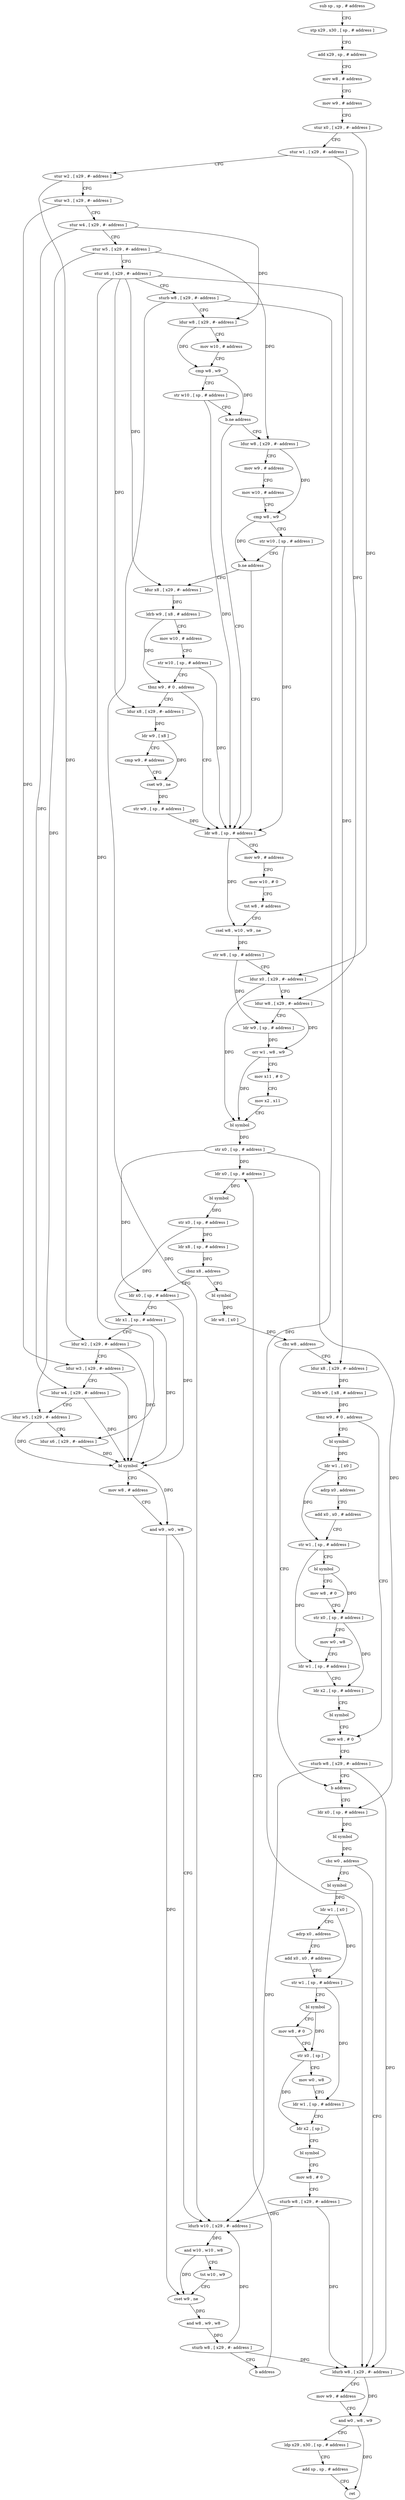 digraph "func" {
"4204956" [label = "sub sp , sp , # address" ]
"4204960" [label = "stp x29 , x30 , [ sp , # address ]" ]
"4204964" [label = "add x29 , sp , # address" ]
"4204968" [label = "mov w8 , # address" ]
"4204972" [label = "mov w9 , # address" ]
"4204976" [label = "stur x0 , [ x29 , #- address ]" ]
"4204980" [label = "stur w1 , [ x29 , #- address ]" ]
"4204984" [label = "stur w2 , [ x29 , #- address ]" ]
"4204988" [label = "stur w3 , [ x29 , #- address ]" ]
"4204992" [label = "stur w4 , [ x29 , #- address ]" ]
"4204996" [label = "stur w5 , [ x29 , #- address ]" ]
"4205000" [label = "stur x6 , [ x29 , #- address ]" ]
"4205004" [label = "sturb w8 , [ x29 , #- address ]" ]
"4205008" [label = "ldur w8 , [ x29 , #- address ]" ]
"4205012" [label = "mov w10 , # address" ]
"4205016" [label = "cmp w8 , w9" ]
"4205020" [label = "str w10 , [ sp , # address ]" ]
"4205024" [label = "b.ne address" ]
"4205092" [label = "ldr w8 , [ sp , # address ]" ]
"4205028" [label = "ldur w8 , [ x29 , #- address ]" ]
"4205096" [label = "mov w9 , # address" ]
"4205100" [label = "mov w10 , # 0" ]
"4205104" [label = "tst w8 , # address" ]
"4205108" [label = "csel w8 , w10 , w9 , ne" ]
"4205112" [label = "str w8 , [ sp , # address ]" ]
"4205116" [label = "ldur x0 , [ x29 , #- address ]" ]
"4205120" [label = "ldur w8 , [ x29 , #- address ]" ]
"4205124" [label = "ldr w9 , [ sp , # address ]" ]
"4205128" [label = "orr w1 , w8 , w9" ]
"4205132" [label = "mov x11 , # 0" ]
"4205136" [label = "mov x2 , x11" ]
"4205140" [label = "bl symbol" ]
"4205144" [label = "str x0 , [ sp , # address ]" ]
"4205148" [label = "ldr x0 , [ sp , # address ]" ]
"4205032" [label = "mov w9 , # address" ]
"4205036" [label = "mov w10 , # address" ]
"4205040" [label = "cmp w8 , w9" ]
"4205044" [label = "str w10 , [ sp , # address ]" ]
"4205048" [label = "b.ne address" ]
"4205052" [label = "ldur x8 , [ x29 , #- address ]" ]
"4205252" [label = "ldr x0 , [ sp , # address ]" ]
"4205256" [label = "ldr x1 , [ sp , # address ]" ]
"4205260" [label = "ldur w2 , [ x29 , #- address ]" ]
"4205264" [label = "ldur w3 , [ x29 , #- address ]" ]
"4205268" [label = "ldur w4 , [ x29 , #- address ]" ]
"4205272" [label = "ldur w5 , [ x29 , #- address ]" ]
"4205276" [label = "ldur x6 , [ x29 , #- address ]" ]
"4205280" [label = "bl symbol" ]
"4205284" [label = "mov w8 , # address" ]
"4205288" [label = "and w9 , w0 , w8" ]
"4205292" [label = "ldurb w10 , [ x29 , #- address ]" ]
"4205296" [label = "and w10 , w10 , w8" ]
"4205300" [label = "tst w10 , w9" ]
"4205304" [label = "cset w9 , ne" ]
"4205308" [label = "and w8 , w9 , w8" ]
"4205312" [label = "sturb w8 , [ x29 , #- address ]" ]
"4205316" [label = "b address" ]
"4205168" [label = "bl symbol" ]
"4205172" [label = "ldr w8 , [ x0 ]" ]
"4205176" [label = "cbz w8 , address" ]
"4205248" [label = "b address" ]
"4205180" [label = "ldur x8 , [ x29 , #- address ]" ]
"4205056" [label = "ldrb w9 , [ x8 , # address ]" ]
"4205060" [label = "mov w10 , # address" ]
"4205064" [label = "str w10 , [ sp , # address ]" ]
"4205068" [label = "tbnz w9 , # 0 , address" ]
"4205072" [label = "ldur x8 , [ x29 , #- address ]" ]
"4205152" [label = "bl symbol" ]
"4205156" [label = "str x0 , [ sp , # address ]" ]
"4205160" [label = "ldr x8 , [ sp , # address ]" ]
"4205164" [label = "cbnz x8 , address" ]
"4205320" [label = "ldr x0 , [ sp , # address ]" ]
"4205184" [label = "ldrb w9 , [ x8 , # address ]" ]
"4205188" [label = "tbnz w9 , # 0 , address" ]
"4205240" [label = "mov w8 , # 0" ]
"4205192" [label = "bl symbol" ]
"4205076" [label = "ldr w9 , [ x8 ]" ]
"4205080" [label = "cmp w9 , # address" ]
"4205084" [label = "cset w9 , ne" ]
"4205088" [label = "str w9 , [ sp , # address ]" ]
"4205324" [label = "bl symbol" ]
"4205328" [label = "cbz w0 , address" ]
"4205388" [label = "ldurb w8 , [ x29 , #- address ]" ]
"4205332" [label = "bl symbol" ]
"4205244" [label = "sturb w8 , [ x29 , #- address ]" ]
"4205196" [label = "ldr w1 , [ x0 ]" ]
"4205200" [label = "adrp x0 , address" ]
"4205204" [label = "add x0 , x0 , # address" ]
"4205208" [label = "str w1 , [ sp , # address ]" ]
"4205212" [label = "bl symbol" ]
"4205216" [label = "mov w8 , # 0" ]
"4205220" [label = "str x0 , [ sp , # address ]" ]
"4205224" [label = "mov w0 , w8" ]
"4205228" [label = "ldr w1 , [ sp , # address ]" ]
"4205232" [label = "ldr x2 , [ sp , # address ]" ]
"4205236" [label = "bl symbol" ]
"4205392" [label = "mov w9 , # address" ]
"4205396" [label = "and w0 , w8 , w9" ]
"4205400" [label = "ldp x29 , x30 , [ sp , # address ]" ]
"4205404" [label = "add sp , sp , # address" ]
"4205408" [label = "ret" ]
"4205336" [label = "ldr w1 , [ x0 ]" ]
"4205340" [label = "adrp x0 , address" ]
"4205344" [label = "add x0 , x0 , # address" ]
"4205348" [label = "str w1 , [ sp , # address ]" ]
"4205352" [label = "bl symbol" ]
"4205356" [label = "mov w8 , # 0" ]
"4205360" [label = "str x0 , [ sp ]" ]
"4205364" [label = "mov w0 , w8" ]
"4205368" [label = "ldr w1 , [ sp , # address ]" ]
"4205372" [label = "ldr x2 , [ sp ]" ]
"4205376" [label = "bl symbol" ]
"4205380" [label = "mov w8 , # 0" ]
"4205384" [label = "sturb w8 , [ x29 , #- address ]" ]
"4204956" -> "4204960" [ label = "CFG" ]
"4204960" -> "4204964" [ label = "CFG" ]
"4204964" -> "4204968" [ label = "CFG" ]
"4204968" -> "4204972" [ label = "CFG" ]
"4204972" -> "4204976" [ label = "CFG" ]
"4204976" -> "4204980" [ label = "CFG" ]
"4204976" -> "4205116" [ label = "DFG" ]
"4204980" -> "4204984" [ label = "CFG" ]
"4204980" -> "4205120" [ label = "DFG" ]
"4204984" -> "4204988" [ label = "CFG" ]
"4204984" -> "4205260" [ label = "DFG" ]
"4204988" -> "4204992" [ label = "CFG" ]
"4204988" -> "4205264" [ label = "DFG" ]
"4204992" -> "4204996" [ label = "CFG" ]
"4204992" -> "4205008" [ label = "DFG" ]
"4204992" -> "4205268" [ label = "DFG" ]
"4204996" -> "4205000" [ label = "CFG" ]
"4204996" -> "4205028" [ label = "DFG" ]
"4204996" -> "4205272" [ label = "DFG" ]
"4205000" -> "4205004" [ label = "CFG" ]
"4205000" -> "4205052" [ label = "DFG" ]
"4205000" -> "4205072" [ label = "DFG" ]
"4205000" -> "4205276" [ label = "DFG" ]
"4205000" -> "4205180" [ label = "DFG" ]
"4205004" -> "4205008" [ label = "CFG" ]
"4205004" -> "4205292" [ label = "DFG" ]
"4205004" -> "4205388" [ label = "DFG" ]
"4205008" -> "4205012" [ label = "CFG" ]
"4205008" -> "4205016" [ label = "DFG" ]
"4205012" -> "4205016" [ label = "CFG" ]
"4205016" -> "4205020" [ label = "CFG" ]
"4205016" -> "4205024" [ label = "DFG" ]
"4205020" -> "4205024" [ label = "CFG" ]
"4205020" -> "4205092" [ label = "DFG" ]
"4205024" -> "4205092" [ label = "CFG" ]
"4205024" -> "4205028" [ label = "CFG" ]
"4205092" -> "4205096" [ label = "CFG" ]
"4205092" -> "4205108" [ label = "DFG" ]
"4205028" -> "4205032" [ label = "CFG" ]
"4205028" -> "4205040" [ label = "DFG" ]
"4205096" -> "4205100" [ label = "CFG" ]
"4205100" -> "4205104" [ label = "CFG" ]
"4205104" -> "4205108" [ label = "CFG" ]
"4205108" -> "4205112" [ label = "DFG" ]
"4205112" -> "4205116" [ label = "CFG" ]
"4205112" -> "4205124" [ label = "DFG" ]
"4205116" -> "4205120" [ label = "CFG" ]
"4205116" -> "4205140" [ label = "DFG" ]
"4205120" -> "4205124" [ label = "CFG" ]
"4205120" -> "4205128" [ label = "DFG" ]
"4205124" -> "4205128" [ label = "DFG" ]
"4205128" -> "4205132" [ label = "CFG" ]
"4205128" -> "4205140" [ label = "DFG" ]
"4205132" -> "4205136" [ label = "CFG" ]
"4205136" -> "4205140" [ label = "CFG" ]
"4205140" -> "4205144" [ label = "DFG" ]
"4205144" -> "4205148" [ label = "DFG" ]
"4205144" -> "4205252" [ label = "DFG" ]
"4205144" -> "4205320" [ label = "DFG" ]
"4205148" -> "4205152" [ label = "DFG" ]
"4205032" -> "4205036" [ label = "CFG" ]
"4205036" -> "4205040" [ label = "CFG" ]
"4205040" -> "4205044" [ label = "CFG" ]
"4205040" -> "4205048" [ label = "DFG" ]
"4205044" -> "4205048" [ label = "CFG" ]
"4205044" -> "4205092" [ label = "DFG" ]
"4205048" -> "4205092" [ label = "CFG" ]
"4205048" -> "4205052" [ label = "CFG" ]
"4205052" -> "4205056" [ label = "DFG" ]
"4205252" -> "4205256" [ label = "CFG" ]
"4205252" -> "4205280" [ label = "DFG" ]
"4205256" -> "4205260" [ label = "CFG" ]
"4205256" -> "4205280" [ label = "DFG" ]
"4205260" -> "4205264" [ label = "CFG" ]
"4205260" -> "4205280" [ label = "DFG" ]
"4205264" -> "4205268" [ label = "CFG" ]
"4205264" -> "4205280" [ label = "DFG" ]
"4205268" -> "4205272" [ label = "CFG" ]
"4205268" -> "4205280" [ label = "DFG" ]
"4205272" -> "4205276" [ label = "CFG" ]
"4205272" -> "4205280" [ label = "DFG" ]
"4205276" -> "4205280" [ label = "DFG" ]
"4205280" -> "4205284" [ label = "CFG" ]
"4205280" -> "4205288" [ label = "DFG" ]
"4205284" -> "4205288" [ label = "CFG" ]
"4205288" -> "4205292" [ label = "CFG" ]
"4205288" -> "4205304" [ label = "DFG" ]
"4205292" -> "4205296" [ label = "DFG" ]
"4205296" -> "4205300" [ label = "CFG" ]
"4205296" -> "4205304" [ label = "DFG" ]
"4205300" -> "4205304" [ label = "CFG" ]
"4205304" -> "4205308" [ label = "DFG" ]
"4205308" -> "4205312" [ label = "DFG" ]
"4205312" -> "4205316" [ label = "CFG" ]
"4205312" -> "4205292" [ label = "DFG" ]
"4205312" -> "4205388" [ label = "DFG" ]
"4205316" -> "4205148" [ label = "CFG" ]
"4205168" -> "4205172" [ label = "DFG" ]
"4205172" -> "4205176" [ label = "DFG" ]
"4205176" -> "4205248" [ label = "CFG" ]
"4205176" -> "4205180" [ label = "CFG" ]
"4205248" -> "4205320" [ label = "CFG" ]
"4205180" -> "4205184" [ label = "DFG" ]
"4205056" -> "4205060" [ label = "CFG" ]
"4205056" -> "4205068" [ label = "DFG" ]
"4205060" -> "4205064" [ label = "CFG" ]
"4205064" -> "4205068" [ label = "CFG" ]
"4205064" -> "4205092" [ label = "DFG" ]
"4205068" -> "4205092" [ label = "CFG" ]
"4205068" -> "4205072" [ label = "CFG" ]
"4205072" -> "4205076" [ label = "DFG" ]
"4205152" -> "4205156" [ label = "DFG" ]
"4205156" -> "4205160" [ label = "DFG" ]
"4205156" -> "4205256" [ label = "DFG" ]
"4205160" -> "4205164" [ label = "DFG" ]
"4205164" -> "4205252" [ label = "CFG" ]
"4205164" -> "4205168" [ label = "CFG" ]
"4205320" -> "4205324" [ label = "DFG" ]
"4205184" -> "4205188" [ label = "DFG" ]
"4205188" -> "4205240" [ label = "CFG" ]
"4205188" -> "4205192" [ label = "CFG" ]
"4205240" -> "4205244" [ label = "CFG" ]
"4205192" -> "4205196" [ label = "DFG" ]
"4205076" -> "4205080" [ label = "CFG" ]
"4205076" -> "4205084" [ label = "DFG" ]
"4205080" -> "4205084" [ label = "CFG" ]
"4205084" -> "4205088" [ label = "DFG" ]
"4205088" -> "4205092" [ label = "DFG" ]
"4205324" -> "4205328" [ label = "DFG" ]
"4205328" -> "4205388" [ label = "CFG" ]
"4205328" -> "4205332" [ label = "CFG" ]
"4205388" -> "4205392" [ label = "CFG" ]
"4205388" -> "4205396" [ label = "DFG" ]
"4205332" -> "4205336" [ label = "DFG" ]
"4205244" -> "4205248" [ label = "CFG" ]
"4205244" -> "4205292" [ label = "DFG" ]
"4205244" -> "4205388" [ label = "DFG" ]
"4205196" -> "4205200" [ label = "CFG" ]
"4205196" -> "4205208" [ label = "DFG" ]
"4205200" -> "4205204" [ label = "CFG" ]
"4205204" -> "4205208" [ label = "CFG" ]
"4205208" -> "4205212" [ label = "CFG" ]
"4205208" -> "4205228" [ label = "DFG" ]
"4205212" -> "4205216" [ label = "CFG" ]
"4205212" -> "4205220" [ label = "DFG" ]
"4205216" -> "4205220" [ label = "CFG" ]
"4205220" -> "4205224" [ label = "CFG" ]
"4205220" -> "4205232" [ label = "DFG" ]
"4205224" -> "4205228" [ label = "CFG" ]
"4205228" -> "4205232" [ label = "CFG" ]
"4205232" -> "4205236" [ label = "CFG" ]
"4205236" -> "4205240" [ label = "CFG" ]
"4205392" -> "4205396" [ label = "CFG" ]
"4205396" -> "4205400" [ label = "CFG" ]
"4205396" -> "4205408" [ label = "DFG" ]
"4205400" -> "4205404" [ label = "CFG" ]
"4205404" -> "4205408" [ label = "CFG" ]
"4205336" -> "4205340" [ label = "CFG" ]
"4205336" -> "4205348" [ label = "DFG" ]
"4205340" -> "4205344" [ label = "CFG" ]
"4205344" -> "4205348" [ label = "CFG" ]
"4205348" -> "4205352" [ label = "CFG" ]
"4205348" -> "4205368" [ label = "DFG" ]
"4205352" -> "4205356" [ label = "CFG" ]
"4205352" -> "4205360" [ label = "DFG" ]
"4205356" -> "4205360" [ label = "CFG" ]
"4205360" -> "4205364" [ label = "CFG" ]
"4205360" -> "4205372" [ label = "DFG" ]
"4205364" -> "4205368" [ label = "CFG" ]
"4205368" -> "4205372" [ label = "CFG" ]
"4205372" -> "4205376" [ label = "CFG" ]
"4205376" -> "4205380" [ label = "CFG" ]
"4205380" -> "4205384" [ label = "CFG" ]
"4205384" -> "4205388" [ label = "DFG" ]
"4205384" -> "4205292" [ label = "DFG" ]
}
